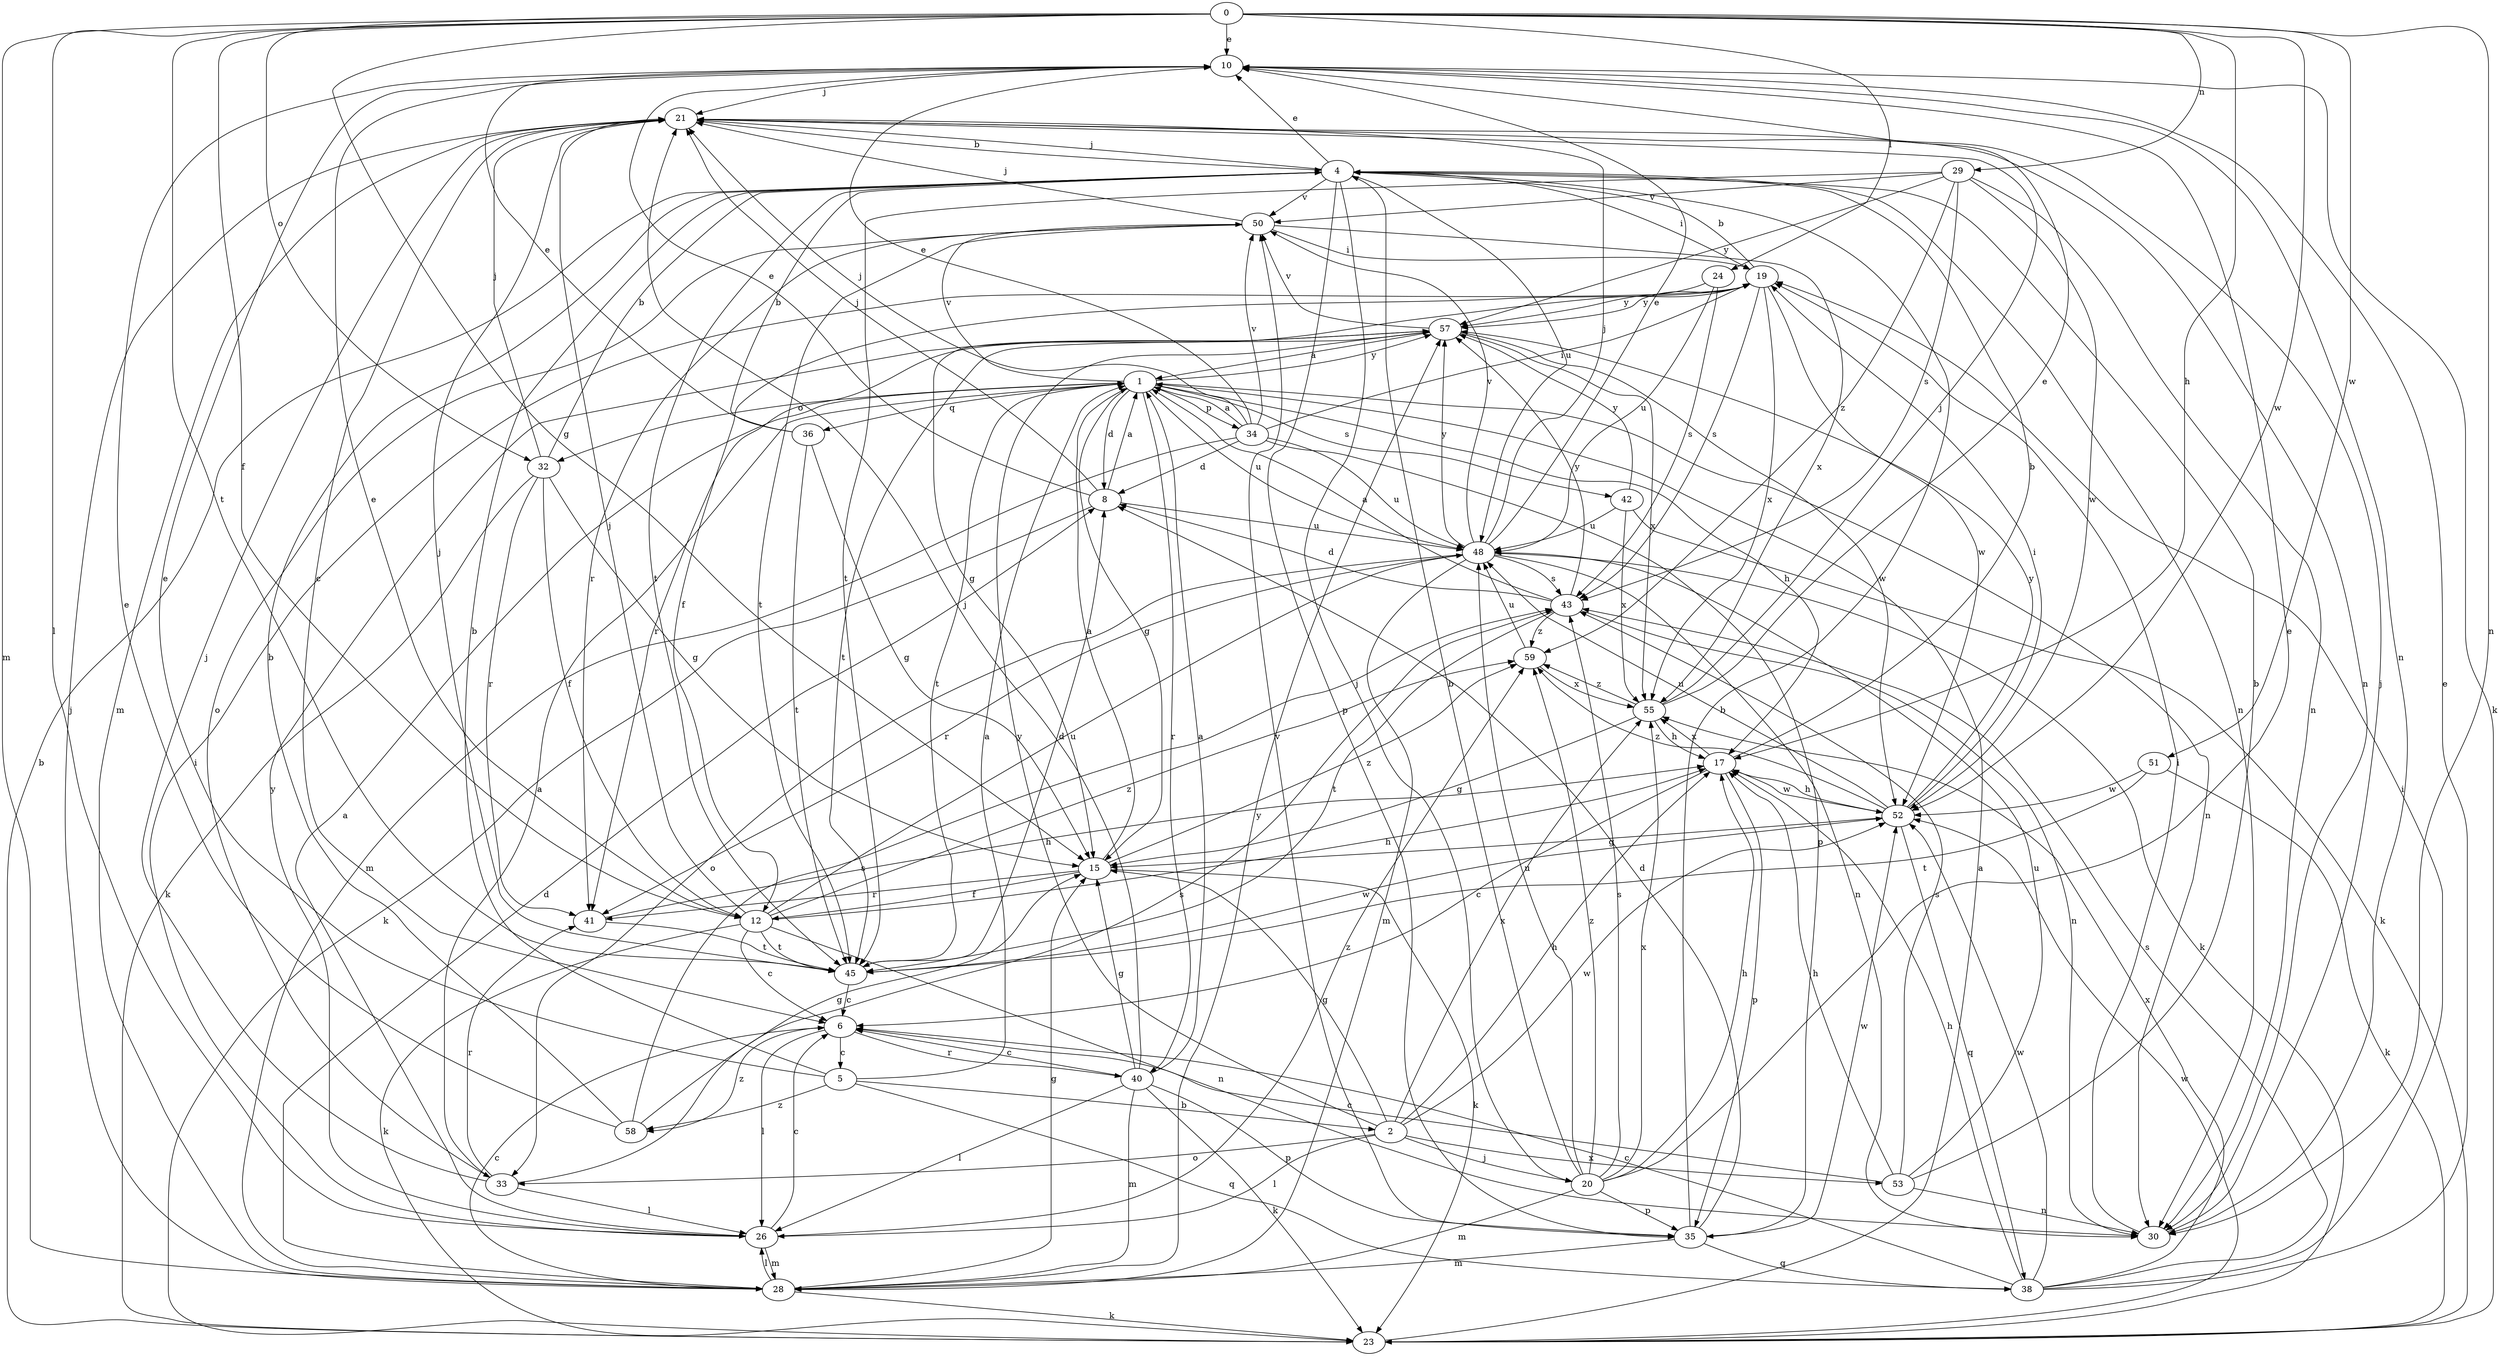 strict digraph  {
0;
1;
2;
4;
5;
6;
8;
10;
12;
15;
17;
19;
20;
21;
23;
24;
26;
28;
29;
30;
32;
33;
34;
35;
36;
38;
40;
41;
42;
43;
45;
48;
50;
51;
52;
53;
55;
57;
58;
59;
0 -> 10  [label=e];
0 -> 12  [label=f];
0 -> 15  [label=g];
0 -> 17  [label=h];
0 -> 24  [label=l];
0 -> 26  [label=l];
0 -> 28  [label=m];
0 -> 29  [label=n];
0 -> 30  [label=n];
0 -> 32  [label=o];
0 -> 45  [label=t];
0 -> 51  [label=w];
0 -> 52  [label=w];
1 -> 8  [label=d];
1 -> 15  [label=g];
1 -> 17  [label=h];
1 -> 30  [label=n];
1 -> 32  [label=o];
1 -> 34  [label=p];
1 -> 36  [label=q];
1 -> 40  [label=r];
1 -> 42  [label=s];
1 -> 45  [label=t];
1 -> 48  [label=u];
1 -> 50  [label=v];
1 -> 57  [label=y];
2 -> 15  [label=g];
2 -> 17  [label=h];
2 -> 20  [label=j];
2 -> 26  [label=l];
2 -> 33  [label=o];
2 -> 52  [label=w];
2 -> 53  [label=x];
2 -> 55  [label=x];
2 -> 57  [label=y];
4 -> 10  [label=e];
4 -> 19  [label=i];
4 -> 20  [label=j];
4 -> 21  [label=j];
4 -> 30  [label=n];
4 -> 35  [label=p];
4 -> 45  [label=t];
4 -> 48  [label=u];
4 -> 50  [label=v];
5 -> 1  [label=a];
5 -> 2  [label=b];
5 -> 4  [label=b];
5 -> 10  [label=e];
5 -> 38  [label=q];
5 -> 58  [label=z];
6 -> 5  [label=c];
6 -> 26  [label=l];
6 -> 40  [label=r];
6 -> 58  [label=z];
8 -> 1  [label=a];
8 -> 10  [label=e];
8 -> 21  [label=j];
8 -> 23  [label=k];
8 -> 48  [label=u];
10 -> 21  [label=j];
10 -> 23  [label=k];
10 -> 30  [label=n];
12 -> 6  [label=c];
12 -> 10  [label=e];
12 -> 17  [label=h];
12 -> 21  [label=j];
12 -> 23  [label=k];
12 -> 30  [label=n];
12 -> 45  [label=t];
12 -> 48  [label=u];
12 -> 59  [label=z];
15 -> 1  [label=a];
15 -> 12  [label=f];
15 -> 23  [label=k];
15 -> 41  [label=r];
15 -> 59  [label=z];
17 -> 4  [label=b];
17 -> 6  [label=c];
17 -> 35  [label=p];
17 -> 52  [label=w];
17 -> 55  [label=x];
19 -> 4  [label=b];
19 -> 12  [label=f];
19 -> 15  [label=g];
19 -> 43  [label=s];
19 -> 52  [label=w];
19 -> 55  [label=x];
19 -> 57  [label=y];
20 -> 4  [label=b];
20 -> 10  [label=e];
20 -> 17  [label=h];
20 -> 28  [label=m];
20 -> 35  [label=p];
20 -> 43  [label=s];
20 -> 48  [label=u];
20 -> 55  [label=x];
20 -> 59  [label=z];
21 -> 4  [label=b];
21 -> 6  [label=c];
21 -> 28  [label=m];
21 -> 30  [label=n];
23 -> 1  [label=a];
23 -> 4  [label=b];
23 -> 52  [label=w];
24 -> 43  [label=s];
24 -> 48  [label=u];
24 -> 57  [label=y];
26 -> 1  [label=a];
26 -> 6  [label=c];
26 -> 19  [label=i];
26 -> 28  [label=m];
26 -> 57  [label=y];
26 -> 59  [label=z];
28 -> 6  [label=c];
28 -> 8  [label=d];
28 -> 15  [label=g];
28 -> 21  [label=j];
28 -> 23  [label=k];
28 -> 26  [label=l];
28 -> 57  [label=y];
29 -> 30  [label=n];
29 -> 43  [label=s];
29 -> 45  [label=t];
29 -> 50  [label=v];
29 -> 52  [label=w];
29 -> 57  [label=y];
29 -> 59  [label=z];
30 -> 19  [label=i];
30 -> 21  [label=j];
32 -> 4  [label=b];
32 -> 12  [label=f];
32 -> 15  [label=g];
32 -> 21  [label=j];
32 -> 23  [label=k];
32 -> 41  [label=r];
33 -> 1  [label=a];
33 -> 21  [label=j];
33 -> 26  [label=l];
33 -> 41  [label=r];
33 -> 43  [label=s];
34 -> 1  [label=a];
34 -> 8  [label=d];
34 -> 10  [label=e];
34 -> 19  [label=i];
34 -> 21  [label=j];
34 -> 28  [label=m];
34 -> 35  [label=p];
34 -> 48  [label=u];
34 -> 50  [label=v];
35 -> 4  [label=b];
35 -> 8  [label=d];
35 -> 28  [label=m];
35 -> 38  [label=q];
35 -> 50  [label=v];
35 -> 52  [label=w];
36 -> 4  [label=b];
36 -> 10  [label=e];
36 -> 15  [label=g];
36 -> 45  [label=t];
38 -> 6  [label=c];
38 -> 10  [label=e];
38 -> 17  [label=h];
38 -> 19  [label=i];
38 -> 43  [label=s];
38 -> 52  [label=w];
38 -> 55  [label=x];
40 -> 1  [label=a];
40 -> 6  [label=c];
40 -> 15  [label=g];
40 -> 21  [label=j];
40 -> 23  [label=k];
40 -> 26  [label=l];
40 -> 28  [label=m];
40 -> 35  [label=p];
41 -> 17  [label=h];
41 -> 45  [label=t];
42 -> 23  [label=k];
42 -> 48  [label=u];
42 -> 55  [label=x];
42 -> 57  [label=y];
43 -> 1  [label=a];
43 -> 8  [label=d];
43 -> 30  [label=n];
43 -> 45  [label=t];
43 -> 57  [label=y];
43 -> 59  [label=z];
45 -> 6  [label=c];
45 -> 8  [label=d];
45 -> 21  [label=j];
45 -> 52  [label=w];
48 -> 10  [label=e];
48 -> 21  [label=j];
48 -> 23  [label=k];
48 -> 28  [label=m];
48 -> 30  [label=n];
48 -> 33  [label=o];
48 -> 41  [label=r];
48 -> 43  [label=s];
48 -> 50  [label=v];
48 -> 57  [label=y];
50 -> 19  [label=i];
50 -> 21  [label=j];
50 -> 33  [label=o];
50 -> 41  [label=r];
50 -> 45  [label=t];
50 -> 55  [label=x];
51 -> 23  [label=k];
51 -> 45  [label=t];
51 -> 52  [label=w];
52 -> 15  [label=g];
52 -> 17  [label=h];
52 -> 19  [label=i];
52 -> 38  [label=q];
52 -> 48  [label=u];
52 -> 57  [label=y];
52 -> 59  [label=z];
53 -> 4  [label=b];
53 -> 6  [label=c];
53 -> 17  [label=h];
53 -> 30  [label=n];
53 -> 43  [label=s];
53 -> 48  [label=u];
55 -> 10  [label=e];
55 -> 15  [label=g];
55 -> 17  [label=h];
55 -> 21  [label=j];
55 -> 59  [label=z];
57 -> 1  [label=a];
57 -> 41  [label=r];
57 -> 45  [label=t];
57 -> 50  [label=v];
57 -> 52  [label=w];
57 -> 55  [label=x];
58 -> 4  [label=b];
58 -> 10  [label=e];
58 -> 15  [label=g];
58 -> 43  [label=s];
59 -> 48  [label=u];
59 -> 55  [label=x];
}
